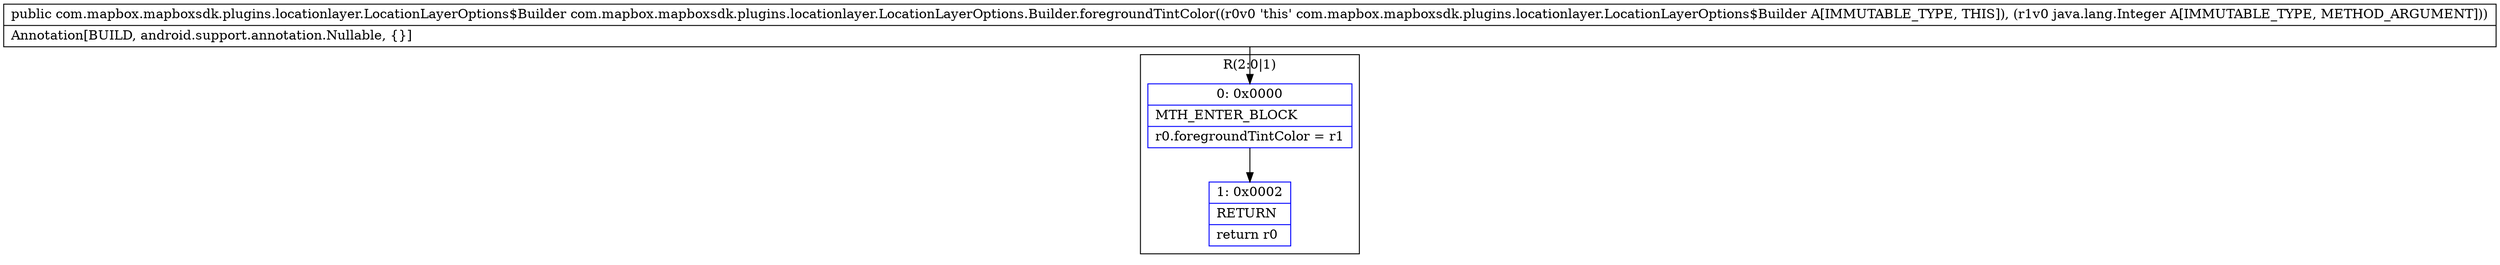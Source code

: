 digraph "CFG forcom.mapbox.mapboxsdk.plugins.locationlayer.LocationLayerOptions.Builder.foregroundTintColor(Ljava\/lang\/Integer;)Lcom\/mapbox\/mapboxsdk\/plugins\/locationlayer\/LocationLayerOptions$Builder;" {
subgraph cluster_Region_31664335 {
label = "R(2:0|1)";
node [shape=record,color=blue];
Node_0 [shape=record,label="{0\:\ 0x0000|MTH_ENTER_BLOCK\l|r0.foregroundTintColor = r1\l}"];
Node_1 [shape=record,label="{1\:\ 0x0002|RETURN\l|return r0\l}"];
}
MethodNode[shape=record,label="{public com.mapbox.mapboxsdk.plugins.locationlayer.LocationLayerOptions$Builder com.mapbox.mapboxsdk.plugins.locationlayer.LocationLayerOptions.Builder.foregroundTintColor((r0v0 'this' com.mapbox.mapboxsdk.plugins.locationlayer.LocationLayerOptions$Builder A[IMMUTABLE_TYPE, THIS]), (r1v0 java.lang.Integer A[IMMUTABLE_TYPE, METHOD_ARGUMENT]))  | Annotation[BUILD, android.support.annotation.Nullable, \{\}]\l}"];
MethodNode -> Node_0;
Node_0 -> Node_1;
}

